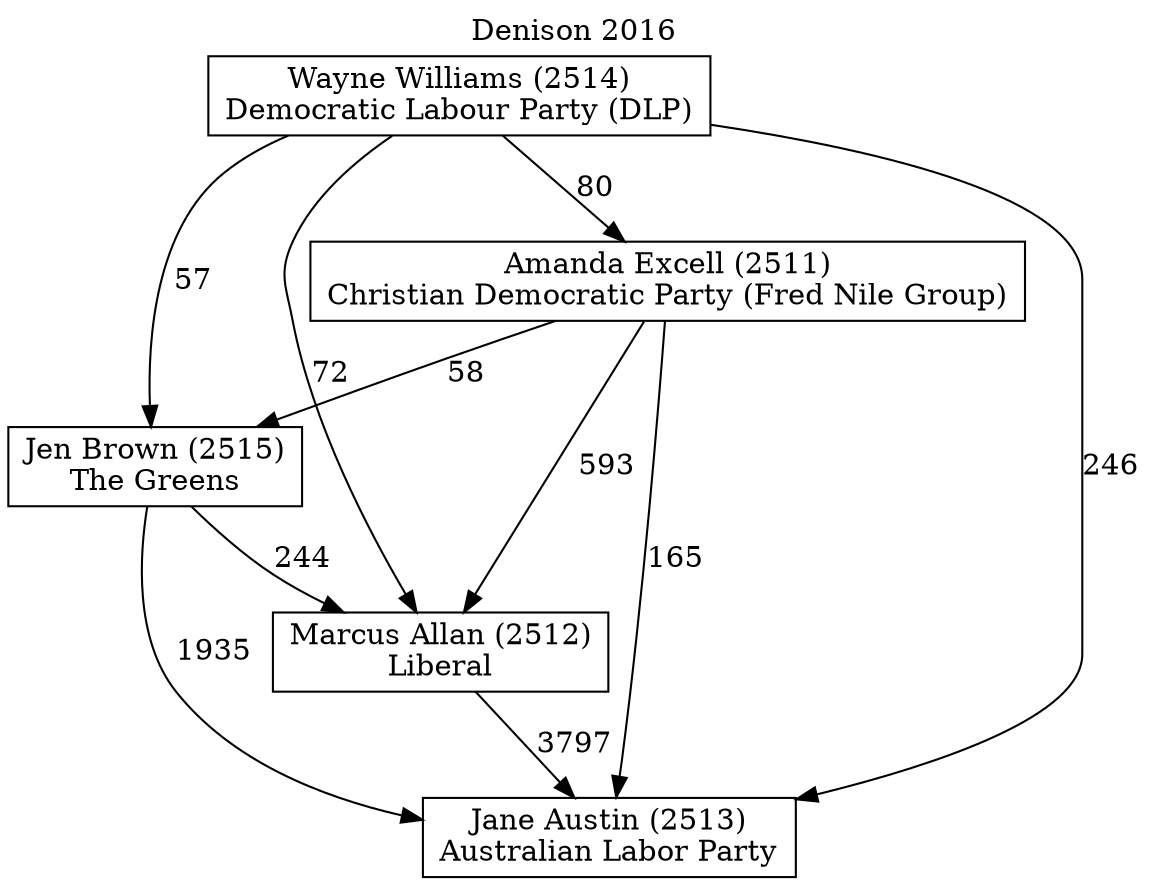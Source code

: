 // House preference flow
digraph "Jane Austin (2513)_Denison_2016" {
	graph [label="Denison 2016" labelloc=t mclimit=10]
	node [shape=box]
	"Jen Brown (2515)" [label="Jen Brown (2515)
The Greens"]
	"Wayne Williams (2514)" [label="Wayne Williams (2514)
Democratic Labour Party (DLP)"]
	"Marcus Allan (2512)" [label="Marcus Allan (2512)
Liberal"]
	"Amanda Excell (2511)" [label="Amanda Excell (2511)
Christian Democratic Party (Fred Nile Group)"]
	"Jane Austin (2513)" [label="Jane Austin (2513)
Australian Labor Party"]
	"Wayne Williams (2514)" -> "Jane Austin (2513)" [label=246]
	"Wayne Williams (2514)" -> "Marcus Allan (2512)" [label=72]
	"Wayne Williams (2514)" -> "Jen Brown (2515)" [label=57]
	"Jen Brown (2515)" -> "Jane Austin (2513)" [label=1935]
	"Amanda Excell (2511)" -> "Marcus Allan (2512)" [label=593]
	"Marcus Allan (2512)" -> "Jane Austin (2513)" [label=3797]
	"Wayne Williams (2514)" -> "Amanda Excell (2511)" [label=80]
	"Jen Brown (2515)" -> "Marcus Allan (2512)" [label=244]
	"Amanda Excell (2511)" -> "Jane Austin (2513)" [label=165]
	"Amanda Excell (2511)" -> "Jen Brown (2515)" [label=58]
}
